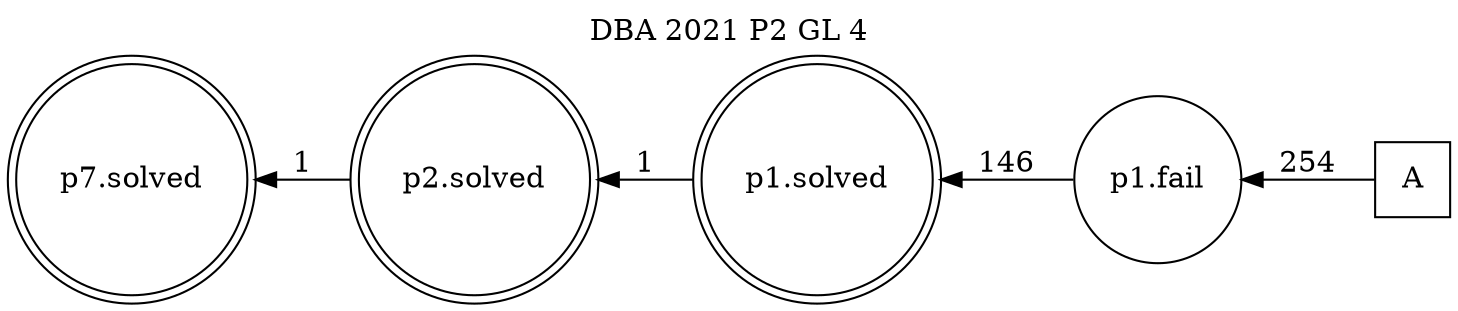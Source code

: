 digraph DBA_2021_P2_GL_4 {
labelloc="tl"
label= " DBA 2021 P2 GL 4 "
rankdir="RL";
graph [ size=" 10 , 10 !"]

"A" [shape="square" label="A"]
"p1.fail" [shape="circle" label="p1.fail"]
"p1.solved" [shape="doublecircle" label="p1.solved"]
"p2.solved" [shape="doublecircle" label="p2.solved"]
"p7.solved" [shape="doublecircle" label="p7.solved"]
"A" -> "p1.fail" [ label=254]
"p1.fail" -> "p1.solved" [ label=146]
"p1.solved" -> "p2.solved" [ label=1]
"p2.solved" -> "p7.solved" [ label=1]
}
